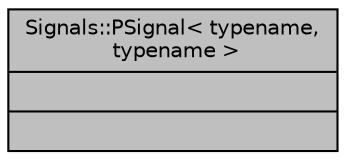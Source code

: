 digraph "Signals::PSignal&lt; typename, typename &gt;"
{
 // INTERACTIVE_SVG=YES
  edge [fontname="Helvetica",fontsize="10",labelfontname="Helvetica",labelfontsize="10"];
  node [fontname="Helvetica",fontsize="10",shape=record];
  Node1 [label="{Signals::PSignal\< typename,\l typename \>\n||}",height=0.2,width=0.4,color="black", fillcolor="grey75", style="filled", fontcolor="black"];
}
